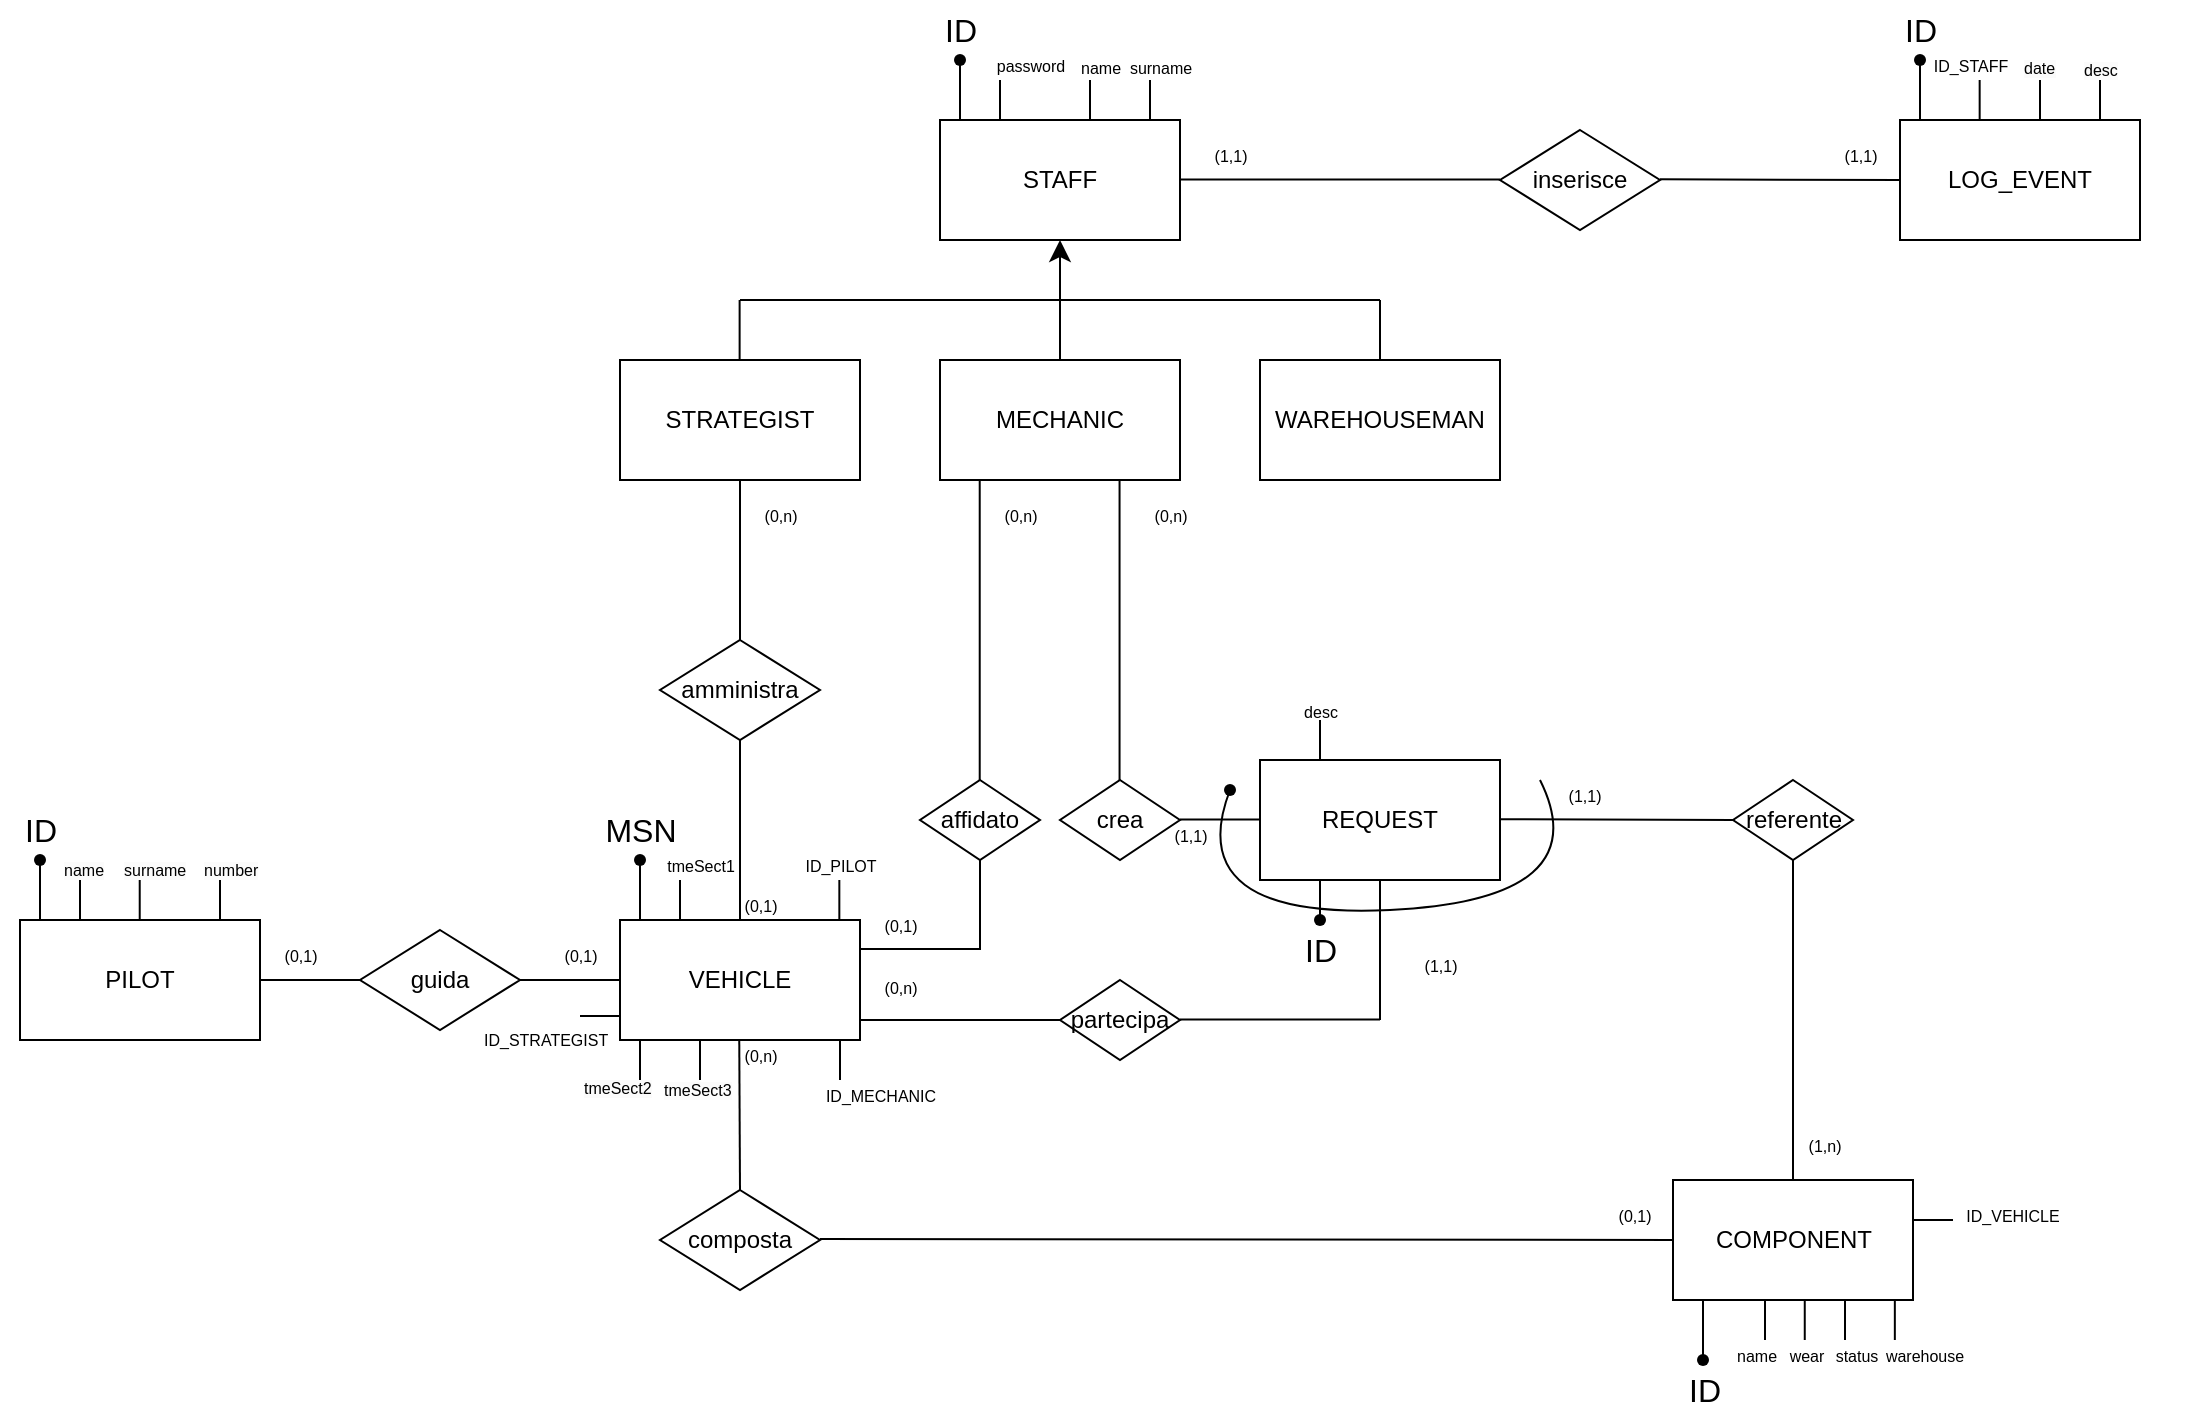 <mxfile version="26.0.15">
  <diagram name="Pagina-1" id="gBTD6RIqIMAabYyzSSKR">
    <mxGraphModel dx="1843" dy="796" grid="1" gridSize="10" guides="1" tooltips="1" connect="1" arrows="1" fold="1" page="1" pageScale="1" pageWidth="1169" pageHeight="827" math="0" shadow="0">
      <root>
        <mxCell id="0" />
        <mxCell id="1" parent="0" />
        <mxCell id="K6wAr97M9JQ3EuEWJXyr-1" value="STAFF" style="rounded=0;whiteSpace=wrap;html=1;" parent="1" vertex="1">
          <mxGeometry x="500" y="120" width="120" height="60" as="geometry" />
        </mxCell>
        <mxCell id="K6wAr97M9JQ3EuEWJXyr-2" value="STRATEGIST" style="rounded=0;whiteSpace=wrap;html=1;" parent="1" vertex="1">
          <mxGeometry x="340" y="240" width="120" height="60" as="geometry" />
        </mxCell>
        <mxCell id="K6wAr97M9JQ3EuEWJXyr-21" style="edgeStyle=none;curved=1;rounded=0;orthogonalLoop=1;jettySize=auto;html=1;exitX=0.5;exitY=0;exitDx=0;exitDy=0;entryX=0.5;entryY=1;entryDx=0;entryDy=0;fontSize=12;startSize=8;endSize=8;" parent="1" source="K6wAr97M9JQ3EuEWJXyr-3" target="K6wAr97M9JQ3EuEWJXyr-1" edge="1">
          <mxGeometry relative="1" as="geometry" />
        </mxCell>
        <mxCell id="K6wAr97M9JQ3EuEWJXyr-3" value="MECHANIC" style="rounded=0;whiteSpace=wrap;html=1;" parent="1" vertex="1">
          <mxGeometry x="500" y="240" width="120" height="60" as="geometry" />
        </mxCell>
        <mxCell id="K6wAr97M9JQ3EuEWJXyr-4" value="WAREHOUSEMAN" style="rounded=0;whiteSpace=wrap;html=1;" parent="1" vertex="1">
          <mxGeometry x="660" y="240" width="120" height="60" as="geometry" />
        </mxCell>
        <mxCell id="K6wAr97M9JQ3EuEWJXyr-5" value="VEHICLE" style="rounded=0;whiteSpace=wrap;html=1;" parent="1" vertex="1">
          <mxGeometry x="340" y="520" width="120" height="60" as="geometry" />
        </mxCell>
        <mxCell id="K6wAr97M9JQ3EuEWJXyr-6" value="PILOT" style="rounded=0;whiteSpace=wrap;html=1;" parent="1" vertex="1">
          <mxGeometry x="40" y="520" width="120" height="60" as="geometry" />
        </mxCell>
        <mxCell id="K6wAr97M9JQ3EuEWJXyr-7" value="REQUEST" style="rounded=0;whiteSpace=wrap;html=1;" parent="1" vertex="1">
          <mxGeometry x="660" y="440" width="120" height="60" as="geometry" />
        </mxCell>
        <mxCell id="K6wAr97M9JQ3EuEWJXyr-8" value="COMPONENT" style="rounded=0;whiteSpace=wrap;html=1;" parent="1" vertex="1">
          <mxGeometry x="866.5" y="650" width="120" height="60" as="geometry" />
        </mxCell>
        <mxCell id="K6wAr97M9JQ3EuEWJXyr-9" value="LOG_EVENT" style="rounded=0;whiteSpace=wrap;html=1;" parent="1" vertex="1">
          <mxGeometry x="980" y="120" width="120" height="60" as="geometry" />
        </mxCell>
        <mxCell id="K6wAr97M9JQ3EuEWJXyr-12" value="inserisce" style="rhombus;whiteSpace=wrap;html=1;" parent="1" vertex="1">
          <mxGeometry x="780" y="125" width="80" height="50" as="geometry" />
        </mxCell>
        <mxCell id="K6wAr97M9JQ3EuEWJXyr-15" value="affidato" style="rhombus;whiteSpace=wrap;html=1;" parent="1" vertex="1">
          <mxGeometry x="490" y="450" width="60" height="40" as="geometry" />
        </mxCell>
        <mxCell id="K6wAr97M9JQ3EuEWJXyr-16" value="amministra" style="rhombus;whiteSpace=wrap;html=1;" parent="1" vertex="1">
          <mxGeometry x="360" y="380" width="80" height="50" as="geometry" />
        </mxCell>
        <mxCell id="K6wAr97M9JQ3EuEWJXyr-17" value="guida" style="rhombus;whiteSpace=wrap;html=1;" parent="1" vertex="1">
          <mxGeometry x="210" y="525" width="80" height="50" as="geometry" />
        </mxCell>
        <mxCell id="K6wAr97M9JQ3EuEWJXyr-18" value="composta" style="rhombus;whiteSpace=wrap;html=1;" parent="1" vertex="1">
          <mxGeometry x="360" y="655" width="80" height="50" as="geometry" />
        </mxCell>
        <mxCell id="K6wAr97M9JQ3EuEWJXyr-24" value="" style="endArrow=none;html=1;rounded=0;fontSize=12;startSize=8;endSize=8;curved=1;" parent="1" edge="1">
          <mxGeometry width="50" height="50" relative="1" as="geometry">
            <mxPoint x="560" y="210" as="sourcePoint" />
            <mxPoint x="720" y="210" as="targetPoint" />
          </mxGeometry>
        </mxCell>
        <mxCell id="K6wAr97M9JQ3EuEWJXyr-25" value="" style="endArrow=none;html=1;rounded=0;fontSize=12;startSize=8;endSize=8;curved=1;entryX=0.5;entryY=0;entryDx=0;entryDy=0;" parent="1" target="K6wAr97M9JQ3EuEWJXyr-4" edge="1">
          <mxGeometry width="50" height="50" relative="1" as="geometry">
            <mxPoint x="720" y="210" as="sourcePoint" />
            <mxPoint x="730" y="220" as="targetPoint" />
          </mxGeometry>
        </mxCell>
        <mxCell id="K6wAr97M9JQ3EuEWJXyr-26" value="" style="endArrow=none;html=1;rounded=0;fontSize=12;startSize=8;endSize=8;curved=1;" parent="1" edge="1">
          <mxGeometry width="50" height="50" relative="1" as="geometry">
            <mxPoint x="400" y="210" as="sourcePoint" />
            <mxPoint x="564" y="210" as="targetPoint" />
          </mxGeometry>
        </mxCell>
        <mxCell id="K6wAr97M9JQ3EuEWJXyr-27" value="" style="endArrow=none;html=1;rounded=0;fontSize=12;startSize=8;endSize=8;curved=1;entryX=0.5;entryY=0;entryDx=0;entryDy=0;" parent="1" edge="1">
          <mxGeometry width="50" height="50" relative="1" as="geometry">
            <mxPoint x="399.81" y="210" as="sourcePoint" />
            <mxPoint x="399.81" y="240" as="targetPoint" />
          </mxGeometry>
        </mxCell>
        <mxCell id="K6wAr97M9JQ3EuEWJXyr-28" value="" style="endArrow=none;html=1;rounded=0;fontSize=12;startSize=8;endSize=8;curved=1;exitX=0.5;exitY=1;exitDx=0;exitDy=0;entryX=0.5;entryY=0;entryDx=0;entryDy=0;" parent="1" source="K6wAr97M9JQ3EuEWJXyr-2" target="K6wAr97M9JQ3EuEWJXyr-16" edge="1">
          <mxGeometry width="50" height="50" relative="1" as="geometry">
            <mxPoint x="420" y="340" as="sourcePoint" />
            <mxPoint x="584" y="340" as="targetPoint" />
          </mxGeometry>
        </mxCell>
        <mxCell id="K6wAr97M9JQ3EuEWJXyr-29" value="" style="endArrow=none;html=1;rounded=0;fontSize=12;startSize=8;endSize=8;curved=1;exitX=0.5;exitY=1;exitDx=0;exitDy=0;entryX=0.5;entryY=0;entryDx=0;entryDy=0;" parent="1" source="K6wAr97M9JQ3EuEWJXyr-16" target="K6wAr97M9JQ3EuEWJXyr-5" edge="1">
          <mxGeometry width="50" height="50" relative="1" as="geometry">
            <mxPoint x="420" y="230" as="sourcePoint" />
            <mxPoint x="584" y="230" as="targetPoint" />
          </mxGeometry>
        </mxCell>
        <mxCell id="K6wAr97M9JQ3EuEWJXyr-36" value="" style="endArrow=none;html=1;rounded=0;fontSize=12;startSize=8;endSize=8;curved=1;" parent="1" edge="1">
          <mxGeometry width="50" height="50" relative="1" as="geometry">
            <mxPoint x="520" y="490" as="sourcePoint" />
            <mxPoint x="520" y="535" as="targetPoint" />
          </mxGeometry>
        </mxCell>
        <mxCell id="K6wAr97M9JQ3EuEWJXyr-37" value="" style="endArrow=none;html=1;rounded=0;fontSize=12;startSize=8;endSize=8;curved=1;" parent="1" edge="1">
          <mxGeometry width="50" height="50" relative="1" as="geometry">
            <mxPoint x="520" y="534.52" as="sourcePoint" />
            <mxPoint x="460" y="534.52" as="targetPoint" />
          </mxGeometry>
        </mxCell>
        <mxCell id="K6wAr97M9JQ3EuEWJXyr-38" value="" style="endArrow=none;html=1;rounded=0;fontSize=12;startSize=8;endSize=8;curved=1;exitX=0;exitY=1;exitDx=0;exitDy=0;" parent="1" edge="1">
          <mxGeometry width="50" height="50" relative="1" as="geometry">
            <mxPoint x="519.86" y="300" as="sourcePoint" />
            <mxPoint x="519.86" y="450" as="targetPoint" />
          </mxGeometry>
        </mxCell>
        <mxCell id="K6wAr97M9JQ3EuEWJXyr-39" value="" style="endArrow=none;html=1;rounded=0;fontSize=12;startSize=8;endSize=8;curved=1;exitX=0;exitY=1;exitDx=0;exitDy=0;" parent="1" edge="1">
          <mxGeometry width="50" height="50" relative="1" as="geometry">
            <mxPoint x="589.78" y="300" as="sourcePoint" />
            <mxPoint x="589.78" y="450" as="targetPoint" />
          </mxGeometry>
        </mxCell>
        <mxCell id="K6wAr97M9JQ3EuEWJXyr-40" value="" style="endArrow=none;html=1;rounded=0;fontSize=12;startSize=8;endSize=8;curved=1;" parent="1" edge="1">
          <mxGeometry width="50" height="50" relative="1" as="geometry">
            <mxPoint x="660" y="469.78" as="sourcePoint" />
            <mxPoint x="620" y="469.78" as="targetPoint" />
          </mxGeometry>
        </mxCell>
        <mxCell id="K6wAr97M9JQ3EuEWJXyr-41" value="" style="endArrow=none;html=1;rounded=0;fontSize=12;startSize=8;endSize=8;curved=1;entryX=1;entryY=0.5;entryDx=0;entryDy=0;exitX=0;exitY=0.5;exitDx=0;exitDy=0;" parent="1" source="K6wAr97M9JQ3EuEWJXyr-8" edge="1">
          <mxGeometry width="50" height="50" relative="1" as="geometry">
            <mxPoint x="920" y="679.5" as="sourcePoint" />
            <mxPoint x="440" y="679.5" as="targetPoint" />
          </mxGeometry>
        </mxCell>
        <mxCell id="K6wAr97M9JQ3EuEWJXyr-42" value="" style="endArrow=none;html=1;rounded=0;fontSize=12;startSize=8;endSize=8;curved=1;exitX=0.5;exitY=1;exitDx=0;exitDy=0;entryX=0.5;entryY=0;entryDx=0;entryDy=0;" parent="1" target="K6wAr97M9JQ3EuEWJXyr-18" edge="1">
          <mxGeometry width="50" height="50" relative="1" as="geometry">
            <mxPoint x="399.63" y="580" as="sourcePoint" />
            <mxPoint x="400" y="630" as="targetPoint" />
          </mxGeometry>
        </mxCell>
        <mxCell id="K6wAr97M9JQ3EuEWJXyr-48" value="" style="endArrow=none;html=1;rounded=0;fontSize=12;startSize=8;endSize=8;curved=1;" parent="1" edge="1">
          <mxGeometry width="50" height="50" relative="1" as="geometry">
            <mxPoint x="620" y="149.76" as="sourcePoint" />
            <mxPoint x="780" y="149.76" as="targetPoint" />
          </mxGeometry>
        </mxCell>
        <mxCell id="K6wAr97M9JQ3EuEWJXyr-49" value="" style="endArrow=none;html=1;rounded=0;fontSize=12;startSize=8;endSize=8;curved=1;" parent="1" edge="1">
          <mxGeometry width="50" height="50" relative="1" as="geometry">
            <mxPoint x="860" y="149.66" as="sourcePoint" />
            <mxPoint x="980" y="150" as="targetPoint" />
          </mxGeometry>
        </mxCell>
        <mxCell id="K6wAr97M9JQ3EuEWJXyr-50" value="" style="endArrow=none;html=1;rounded=0;fontSize=12;startSize=8;endSize=8;curved=1;exitX=0;exitY=0.5;exitDx=0;exitDy=0;entryX=1;entryY=0.5;entryDx=0;entryDy=0;" parent="1" source="K6wAr97M9JQ3EuEWJXyr-17" target="K6wAr97M9JQ3EuEWJXyr-6" edge="1">
          <mxGeometry width="50" height="50" relative="1" as="geometry">
            <mxPoint x="210" y="574.65" as="sourcePoint" />
            <mxPoint x="150" y="574.65" as="targetPoint" />
          </mxGeometry>
        </mxCell>
        <mxCell id="K6wAr97M9JQ3EuEWJXyr-51" value="" style="endArrow=none;html=1;rounded=0;fontSize=12;startSize=8;endSize=8;curved=1;exitX=0;exitY=0.5;exitDx=0;exitDy=0;entryX=1;entryY=0.5;entryDx=0;entryDy=0;" parent="1" source="K6wAr97M9JQ3EuEWJXyr-5" target="K6wAr97M9JQ3EuEWJXyr-17" edge="1">
          <mxGeometry width="50" height="50" relative="1" as="geometry">
            <mxPoint x="340" y="570" as="sourcePoint" />
            <mxPoint x="290" y="570" as="targetPoint" />
          </mxGeometry>
        </mxCell>
        <mxCell id="K6wAr97M9JQ3EuEWJXyr-53" value="crea" style="rhombus;whiteSpace=wrap;html=1;" parent="1" vertex="1">
          <mxGeometry x="560" y="450" width="60" height="40" as="geometry" />
        </mxCell>
        <mxCell id="K6wAr97M9JQ3EuEWJXyr-54" value="&lt;font style=&quot;font-size: 8px;&quot;&gt;(1,1)&lt;/font&gt;" style="text;html=1;align=center;verticalAlign=middle;resizable=0;points=[];autosize=1;strokeColor=none;fillColor=none;fontSize=16;" parent="1" vertex="1">
          <mxGeometry x="625" y="120" width="40" height="30" as="geometry" />
        </mxCell>
        <mxCell id="K6wAr97M9JQ3EuEWJXyr-55" value="&lt;font style=&quot;font-size: 8px;&quot;&gt;(1,1)&lt;/font&gt;" style="text;html=1;align=center;verticalAlign=middle;resizable=0;points=[];autosize=1;strokeColor=none;fillColor=none;fontSize=16;" parent="1" vertex="1">
          <mxGeometry x="940" y="120" width="40" height="30" as="geometry" />
        </mxCell>
        <mxCell id="K6wAr97M9JQ3EuEWJXyr-57" value="&lt;font style=&quot;font-size: 8px;&quot;&gt;(0,n)&lt;/font&gt;" style="text;html=1;align=center;verticalAlign=middle;resizable=0;points=[];autosize=1;strokeColor=none;fillColor=none;fontSize=16;" parent="1" vertex="1">
          <mxGeometry x="400" y="300" width="40" height="30" as="geometry" />
        </mxCell>
        <mxCell id="K6wAr97M9JQ3EuEWJXyr-59" value="&lt;font style=&quot;font-size: 8px;&quot;&gt;(1,n)&lt;/font&gt;" style="text;html=1;align=center;verticalAlign=middle;resizable=0;points=[];autosize=1;strokeColor=none;fillColor=none;fontSize=16;" parent="1" vertex="1">
          <mxGeometry x="921.5" y="615" width="40" height="30" as="geometry" />
        </mxCell>
        <mxCell id="K6wAr97M9JQ3EuEWJXyr-60" value="&lt;font style=&quot;font-size: 8px;&quot;&gt;(0,n)&lt;/font&gt;" style="text;html=1;align=center;verticalAlign=middle;resizable=0;points=[];autosize=1;strokeColor=none;fillColor=none;fontSize=16;" parent="1" vertex="1">
          <mxGeometry x="520" y="300" width="40" height="30" as="geometry" />
        </mxCell>
        <mxCell id="K6wAr97M9JQ3EuEWJXyr-61" value="&lt;span style=&quot;font-size: 8px;&quot;&gt;(0,n)&lt;/span&gt;" style="text;html=1;align=center;verticalAlign=middle;resizable=0;points=[];autosize=1;strokeColor=none;fillColor=none;fontSize=16;" parent="1" vertex="1">
          <mxGeometry x="595" y="300" width="40" height="30" as="geometry" />
        </mxCell>
        <mxCell id="K6wAr97M9JQ3EuEWJXyr-62" value="&lt;font style=&quot;font-size: 8px;&quot;&gt;(0,n)&lt;/font&gt;" style="text;html=1;align=center;verticalAlign=middle;resizable=0;points=[];autosize=1;strokeColor=none;fillColor=none;fontSize=16;" parent="1" vertex="1">
          <mxGeometry x="390" y="570" width="40" height="30" as="geometry" />
        </mxCell>
        <mxCell id="K6wAr97M9JQ3EuEWJXyr-63" value="&lt;font style=&quot;font-size: 8px;&quot;&gt;(1,1)&lt;/font&gt;" style="text;html=1;align=center;verticalAlign=middle;resizable=0;points=[];autosize=1;strokeColor=none;fillColor=none;fontSize=16;" parent="1" vertex="1">
          <mxGeometry x="605" y="460" width="40" height="30" as="geometry" />
        </mxCell>
        <mxCell id="K6wAr97M9JQ3EuEWJXyr-66" value="&lt;font style=&quot;font-size: 8px;&quot;&gt;(0,1)&lt;/font&gt;" style="text;html=1;align=center;verticalAlign=middle;resizable=0;points=[];autosize=1;strokeColor=none;fillColor=none;fontSize=16;" parent="1" vertex="1">
          <mxGeometry x="160" y="520" width="40" height="30" as="geometry" />
        </mxCell>
        <mxCell id="K6wAr97M9JQ3EuEWJXyr-68" value="&lt;font style=&quot;font-size: 8px;&quot;&gt;(0,1)&lt;/font&gt;" style="text;html=1;align=center;verticalAlign=middle;resizable=0;points=[];autosize=1;strokeColor=none;fillColor=none;fontSize=16;" parent="1" vertex="1">
          <mxGeometry x="300" y="520" width="40" height="30" as="geometry" />
        </mxCell>
        <mxCell id="K6wAr97M9JQ3EuEWJXyr-69" value="&lt;font style=&quot;font-size: 8px;&quot;&gt;(0,1)&lt;/font&gt;" style="text;html=1;align=center;verticalAlign=middle;resizable=0;points=[];autosize=1;strokeColor=none;fillColor=none;fontSize=16;" parent="1" vertex="1">
          <mxGeometry x="460" y="505" width="40" height="30" as="geometry" />
        </mxCell>
        <mxCell id="K6wAr97M9JQ3EuEWJXyr-70" value="&lt;font style=&quot;font-size: 8px;&quot;&gt;(0,1)&lt;/font&gt;" style="text;html=1;align=center;verticalAlign=middle;resizable=0;points=[];autosize=1;strokeColor=none;fillColor=none;fontSize=16;" parent="1" vertex="1">
          <mxGeometry x="390" y="495" width="40" height="30" as="geometry" />
        </mxCell>
        <mxCell id="K6wAr97M9JQ3EuEWJXyr-71" value="&lt;font style=&quot;font-size: 8px;&quot;&gt;(0,1)&lt;/font&gt;" style="text;html=1;align=center;verticalAlign=middle;resizable=0;points=[];autosize=1;strokeColor=none;fillColor=none;fontSize=16;" parent="1" vertex="1">
          <mxGeometry x="826.5" y="650" width="40" height="30" as="geometry" />
        </mxCell>
        <mxCell id="K6wAr97M9JQ3EuEWJXyr-73" value="" style="endArrow=none;html=1;rounded=0;fontSize=12;startSize=8;endSize=8;curved=1;entryX=0.5;entryY=0;entryDx=0;entryDy=0;" parent="1" source="K6wAr97M9JQ3EuEWJXyr-72" edge="1">
          <mxGeometry width="50" height="50" relative="1" as="geometry">
            <mxPoint x="990" y="90" as="sourcePoint" />
            <mxPoint x="990" y="120" as="targetPoint" />
          </mxGeometry>
        </mxCell>
        <mxCell id="K6wAr97M9JQ3EuEWJXyr-74" value="" style="endArrow=none;html=1;rounded=0;fontSize=12;startSize=8;endSize=8;curved=1;entryDx=0;entryDy=0;" parent="1" target="K6wAr97M9JQ3EuEWJXyr-72" edge="1">
          <mxGeometry width="50" height="50" relative="1" as="geometry">
            <mxPoint x="990" y="90" as="sourcePoint" />
            <mxPoint x="990" y="120" as="targetPoint" />
          </mxGeometry>
        </mxCell>
        <mxCell id="K6wAr97M9JQ3EuEWJXyr-72" value="" style="shape=waypoint;sketch=0;fillStyle=solid;size=6;pointerEvents=1;points=[];fillColor=none;resizable=0;rotatable=0;perimeter=centerPerimeter;snapToPoint=1;" parent="1" vertex="1">
          <mxGeometry x="980" y="80" width="20" height="20" as="geometry" />
        </mxCell>
        <mxCell id="K6wAr97M9JQ3EuEWJXyr-75" value="" style="endArrow=none;html=1;rounded=0;fontSize=12;startSize=8;endSize=8;curved=1;entryX=0.5;entryY=0;entryDx=0;entryDy=0;" parent="1" source="K6wAr97M9JQ3EuEWJXyr-77" edge="1">
          <mxGeometry width="50" height="50" relative="1" as="geometry">
            <mxPoint x="510" y="90" as="sourcePoint" />
            <mxPoint x="510" y="120" as="targetPoint" />
          </mxGeometry>
        </mxCell>
        <mxCell id="K6wAr97M9JQ3EuEWJXyr-76" value="" style="endArrow=none;html=1;rounded=0;fontSize=12;startSize=8;endSize=8;curved=1;entryDx=0;entryDy=0;" parent="1" target="K6wAr97M9JQ3EuEWJXyr-77" edge="1">
          <mxGeometry width="50" height="50" relative="1" as="geometry">
            <mxPoint x="510" y="90" as="sourcePoint" />
            <mxPoint x="510" y="120" as="targetPoint" />
          </mxGeometry>
        </mxCell>
        <mxCell id="K6wAr97M9JQ3EuEWJXyr-77" value="" style="shape=waypoint;sketch=0;fillStyle=solid;size=6;pointerEvents=1;points=[];fillColor=none;resizable=0;rotatable=0;perimeter=centerPerimeter;snapToPoint=1;" parent="1" vertex="1">
          <mxGeometry x="500" y="80" width="20" height="20" as="geometry" />
        </mxCell>
        <mxCell id="K6wAr97M9JQ3EuEWJXyr-78" value="" style="endArrow=none;html=1;rounded=0;fontSize=12;startSize=8;endSize=8;curved=1;entryX=0.5;entryY=0;entryDx=0;entryDy=0;" parent="1" source="K6wAr97M9JQ3EuEWJXyr-80" edge="1">
          <mxGeometry width="50" height="50" relative="1" as="geometry">
            <mxPoint x="50" y="490" as="sourcePoint" />
            <mxPoint x="50" y="520" as="targetPoint" />
          </mxGeometry>
        </mxCell>
        <mxCell id="K6wAr97M9JQ3EuEWJXyr-79" value="" style="endArrow=none;html=1;rounded=0;fontSize=12;startSize=8;endSize=8;curved=1;entryDx=0;entryDy=0;" parent="1" target="K6wAr97M9JQ3EuEWJXyr-80" edge="1">
          <mxGeometry width="50" height="50" relative="1" as="geometry">
            <mxPoint x="50" y="490" as="sourcePoint" />
            <mxPoint x="50" y="520" as="targetPoint" />
          </mxGeometry>
        </mxCell>
        <mxCell id="K6wAr97M9JQ3EuEWJXyr-80" value="" style="shape=waypoint;sketch=0;fillStyle=solid;size=6;pointerEvents=1;points=[];fillColor=none;resizable=0;rotatable=0;perimeter=centerPerimeter;snapToPoint=1;" parent="1" vertex="1">
          <mxGeometry x="40" y="480" width="20" height="20" as="geometry" />
        </mxCell>
        <mxCell id="K6wAr97M9JQ3EuEWJXyr-81" value="" style="endArrow=none;html=1;rounded=0;fontSize=12;startSize=8;endSize=8;curved=1;entryX=0.5;entryY=0;entryDx=0;entryDy=0;" parent="1" source="K6wAr97M9JQ3EuEWJXyr-83" edge="1">
          <mxGeometry width="50" height="50" relative="1" as="geometry">
            <mxPoint x="350" y="490" as="sourcePoint" />
            <mxPoint x="350" y="520" as="targetPoint" />
          </mxGeometry>
        </mxCell>
        <mxCell id="K6wAr97M9JQ3EuEWJXyr-82" value="" style="endArrow=none;html=1;rounded=0;fontSize=12;startSize=8;endSize=8;curved=1;entryDx=0;entryDy=0;" parent="1" target="K6wAr97M9JQ3EuEWJXyr-83" edge="1">
          <mxGeometry width="50" height="50" relative="1" as="geometry">
            <mxPoint x="350" y="490" as="sourcePoint" />
            <mxPoint x="350" y="520" as="targetPoint" />
          </mxGeometry>
        </mxCell>
        <mxCell id="K6wAr97M9JQ3EuEWJXyr-83" value="" style="shape=waypoint;sketch=0;fillStyle=solid;size=6;pointerEvents=1;points=[];fillColor=none;resizable=0;rotatable=0;perimeter=centerPerimeter;snapToPoint=1;" parent="1" vertex="1">
          <mxGeometry x="340" y="480" width="20" height="20" as="geometry" />
        </mxCell>
        <mxCell id="K6wAr97M9JQ3EuEWJXyr-84" value="" style="endArrow=none;html=1;rounded=0;fontSize=12;startSize=8;endSize=8;curved=1;" parent="1" edge="1">
          <mxGeometry width="50" height="50" relative="1" as="geometry">
            <mxPoint x="690" y="500" as="sourcePoint" />
            <mxPoint x="690" y="520" as="targetPoint" />
          </mxGeometry>
        </mxCell>
        <mxCell id="K6wAr97M9JQ3EuEWJXyr-86" value="" style="shape=waypoint;sketch=0;fillStyle=solid;size=6;pointerEvents=1;points=[];fillColor=none;resizable=0;rotatable=0;perimeter=centerPerimeter;snapToPoint=1;" parent="1" vertex="1">
          <mxGeometry x="680" y="510" width="20" height="20" as="geometry" />
        </mxCell>
        <mxCell id="K6wAr97M9JQ3EuEWJXyr-87" value="" style="shape=waypoint;sketch=0;fillStyle=solid;size=6;pointerEvents=1;points=[];fillColor=none;resizable=0;rotatable=0;perimeter=centerPerimeter;snapToPoint=1;" parent="1" vertex="1">
          <mxGeometry x="871.5" y="730" width="20" height="20" as="geometry" />
        </mxCell>
        <mxCell id="K6wAr97M9JQ3EuEWJXyr-91" value="ID" style="text;html=1;align=center;verticalAlign=middle;resizable=0;points=[];autosize=1;strokeColor=none;fillColor=none;fontSize=16;" parent="1" vertex="1">
          <mxGeometry x="490" y="60" width="40" height="30" as="geometry" />
        </mxCell>
        <mxCell id="K6wAr97M9JQ3EuEWJXyr-92" value="ID" style="text;html=1;align=center;verticalAlign=middle;resizable=0;points=[];autosize=1;strokeColor=none;fillColor=none;fontSize=16;" parent="1" vertex="1">
          <mxGeometry x="970" y="60" width="40" height="30" as="geometry" />
        </mxCell>
        <mxCell id="K6wAr97M9JQ3EuEWJXyr-93" value="ID" style="text;html=1;align=center;verticalAlign=middle;resizable=0;points=[];autosize=1;strokeColor=none;fillColor=none;fontSize=16;" parent="1" vertex="1">
          <mxGeometry x="861.5" y="740" width="40" height="30" as="geometry" />
        </mxCell>
        <mxCell id="K6wAr97M9JQ3EuEWJXyr-94" value="MSN" style="text;html=1;align=center;verticalAlign=middle;resizable=0;points=[];autosize=1;strokeColor=none;fillColor=none;fontSize=16;" parent="1" vertex="1">
          <mxGeometry x="320" y="460" width="60" height="30" as="geometry" />
        </mxCell>
        <mxCell id="K6wAr97M9JQ3EuEWJXyr-95" value="ID" style="text;html=1;align=center;verticalAlign=middle;resizable=0;points=[];autosize=1;strokeColor=none;fillColor=none;fontSize=16;" parent="1" vertex="1">
          <mxGeometry x="30" y="460" width="40" height="30" as="geometry" />
        </mxCell>
        <mxCell id="K6wAr97M9JQ3EuEWJXyr-96" value="ID" style="text;html=1;align=center;verticalAlign=middle;resizable=0;points=[];autosize=1;strokeColor=none;fillColor=none;fontSize=16;" parent="1" vertex="1">
          <mxGeometry x="670" y="520" width="40" height="30" as="geometry" />
        </mxCell>
        <mxCell id="K6wAr97M9JQ3EuEWJXyr-99" value="" style="endArrow=none;html=1;rounded=0;fontSize=12;startSize=8;endSize=8;curved=1;exitX=0.25;exitY=0;exitDx=0;exitDy=0;" parent="1" source="K6wAr97M9JQ3EuEWJXyr-1" edge="1">
          <mxGeometry width="50" height="50" relative="1" as="geometry">
            <mxPoint x="560" y="100" as="sourcePoint" />
            <mxPoint x="530" y="100" as="targetPoint" />
          </mxGeometry>
        </mxCell>
        <mxCell id="K6wAr97M9JQ3EuEWJXyr-100" value="&lt;span style=&quot;font-size: 8px;&quot;&gt;password&lt;/span&gt;" style="text;html=1;align=center;verticalAlign=middle;resizable=0;points=[];autosize=1;strokeColor=none;fillColor=none;fontSize=16;" parent="1" vertex="1">
          <mxGeometry x="515" y="75" width="60" height="30" as="geometry" />
        </mxCell>
        <mxCell id="K6wAr97M9JQ3EuEWJXyr-101" value="" style="endArrow=none;html=1;rounded=0;fontSize=12;startSize=8;endSize=8;curved=1;exitX=0.25;exitY=0;exitDx=0;exitDy=0;" parent="1" edge="1">
          <mxGeometry width="50" height="50" relative="1" as="geometry">
            <mxPoint x="370" y="520" as="sourcePoint" />
            <mxPoint x="370" y="500" as="targetPoint" />
          </mxGeometry>
        </mxCell>
        <mxCell id="K6wAr97M9JQ3EuEWJXyr-102" value="&lt;span style=&quot;font-size: 8px;&quot;&gt;tmeSect1&lt;/span&gt;" style="text;html=1;align=center;verticalAlign=middle;resizable=0;points=[];autosize=1;strokeColor=none;fillColor=none;fontSize=16;" parent="1" vertex="1">
          <mxGeometry x="350" y="475" width="60" height="30" as="geometry" />
        </mxCell>
        <mxCell id="K6wAr97M9JQ3EuEWJXyr-103" value="" style="endArrow=none;html=1;rounded=0;fontSize=12;startSize=8;endSize=8;curved=1;exitX=0.25;exitY=0;exitDx=0;exitDy=0;" parent="1" edge="1">
          <mxGeometry width="50" height="50" relative="1" as="geometry">
            <mxPoint x="350" y="600" as="sourcePoint" />
            <mxPoint x="350" y="580" as="targetPoint" />
          </mxGeometry>
        </mxCell>
        <mxCell id="K6wAr97M9JQ3EuEWJXyr-104" value="" style="endArrow=none;html=1;rounded=0;fontSize=12;startSize=8;endSize=8;curved=1;exitX=0.25;exitY=0;exitDx=0;exitDy=0;" parent="1" edge="1">
          <mxGeometry width="50" height="50" relative="1" as="geometry">
            <mxPoint x="380" y="600" as="sourcePoint" />
            <mxPoint x="380" y="580" as="targetPoint" />
          </mxGeometry>
        </mxCell>
        <mxCell id="K6wAr97M9JQ3EuEWJXyr-105" value="" style="endArrow=none;html=1;rounded=0;fontSize=12;startSize=8;endSize=8;curved=1;exitX=0.25;exitY=0;exitDx=0;exitDy=0;" parent="1" edge="1">
          <mxGeometry width="50" height="50" relative="1" as="geometry">
            <mxPoint x="450" y="600" as="sourcePoint" />
            <mxPoint x="450" y="580" as="targetPoint" />
          </mxGeometry>
        </mxCell>
        <mxCell id="K6wAr97M9JQ3EuEWJXyr-106" value="&lt;br&gt;&lt;span style=&quot;color: rgb(0, 0, 0); font-family: Helvetica; font-size: 8px; font-style: normal; font-variant-ligatures: normal; font-variant-caps: normal; font-weight: 400; letter-spacing: normal; orphans: 2; text-align: center; text-indent: 0px; text-transform: none; widows: 2; word-spacing: 0px; -webkit-text-stroke-width: 0px; white-space: nowrap; background-color: rgb(251, 251, 251); text-decoration-thickness: initial; text-decoration-style: initial; text-decoration-color: initial; float: none; display: inline !important;&quot;&gt;tmeSect2&lt;/span&gt;&lt;div&gt;&lt;br/&gt;&lt;/div&gt;" style="text;whiteSpace=wrap;html=1;" parent="1" vertex="1">
          <mxGeometry x="320" y="575" width="70" height="40" as="geometry" />
        </mxCell>
        <mxCell id="K6wAr97M9JQ3EuEWJXyr-107" value="&lt;span style=&quot;color: rgb(0, 0, 0); font-family: Helvetica; font-size: 8px; font-style: normal; font-variant-ligatures: normal; font-variant-caps: normal; font-weight: 400; letter-spacing: normal; orphans: 2; text-align: center; text-indent: 0px; text-transform: none; widows: 2; word-spacing: 0px; -webkit-text-stroke-width: 0px; white-space: nowrap; background-color: rgb(251, 251, 251); text-decoration-thickness: initial; text-decoration-style: initial; text-decoration-color: initial; float: none; display: inline !important;&quot;&gt;tmeSect3&lt;/span&gt;" style="text;whiteSpace=wrap;html=1;" parent="1" vertex="1">
          <mxGeometry x="360" y="590" width="70" height="40" as="geometry" />
        </mxCell>
        <mxCell id="K6wAr97M9JQ3EuEWJXyr-108" value="&lt;font style=&quot;font-size: 8px;&quot;&gt;ID_MECHANIC&lt;/font&gt;" style="text;html=1;align=center;verticalAlign=middle;resizable=0;points=[];autosize=1;strokeColor=none;fillColor=none;fontSize=16;" parent="1" vertex="1">
          <mxGeometry x="430" y="590" width="80" height="30" as="geometry" />
        </mxCell>
        <mxCell id="K6wAr97M9JQ3EuEWJXyr-109" value="" style="endArrow=none;html=1;rounded=0;fontSize=12;startSize=8;endSize=8;curved=1;exitX=0.25;exitY=0;exitDx=0;exitDy=0;" parent="1" edge="1">
          <mxGeometry width="50" height="50" relative="1" as="geometry">
            <mxPoint x="70" y="520" as="sourcePoint" />
            <mxPoint x="70" y="500" as="targetPoint" />
          </mxGeometry>
        </mxCell>
        <mxCell id="K6wAr97M9JQ3EuEWJXyr-110" value="" style="endArrow=none;html=1;rounded=0;fontSize=12;startSize=8;endSize=8;curved=1;exitX=0.25;exitY=0;exitDx=0;exitDy=0;" parent="1" edge="1">
          <mxGeometry width="50" height="50" relative="1" as="geometry">
            <mxPoint x="99.86" y="520" as="sourcePoint" />
            <mxPoint x="99.86" y="500" as="targetPoint" />
          </mxGeometry>
        </mxCell>
        <mxCell id="K6wAr97M9JQ3EuEWJXyr-111" value="" style="endArrow=none;html=1;rounded=0;fontSize=12;startSize=8;endSize=8;curved=1;exitX=0.25;exitY=0;exitDx=0;exitDy=0;" parent="1" edge="1">
          <mxGeometry width="50" height="50" relative="1" as="geometry">
            <mxPoint x="140" y="520" as="sourcePoint" />
            <mxPoint x="140" y="500" as="targetPoint" />
          </mxGeometry>
        </mxCell>
        <mxCell id="K6wAr97M9JQ3EuEWJXyr-113" value="&lt;span style=&quot;color: rgb(0, 0, 0); font-family: Helvetica; font-size: 8px; font-style: normal; font-variant-ligatures: normal; font-variant-caps: normal; font-weight: 400; letter-spacing: normal; orphans: 2; text-align: center; text-indent: 0px; text-transform: none; widows: 2; word-spacing: 0px; -webkit-text-stroke-width: 0px; white-space: nowrap; background-color: rgb(251, 251, 251); text-decoration-thickness: initial; text-decoration-style: initial; text-decoration-color: initial; float: none; display: inline !important;&quot;&gt;surname&lt;/span&gt;" style="text;whiteSpace=wrap;html=1;" parent="1" vertex="1">
          <mxGeometry x="90" y="480" width="50" height="40" as="geometry" />
        </mxCell>
        <mxCell id="K6wAr97M9JQ3EuEWJXyr-115" value="&lt;span style=&quot;color: rgb(0, 0, 0); font-family: Helvetica; font-size: 8px; font-style: normal; font-variant-ligatures: normal; font-variant-caps: normal; font-weight: 400; letter-spacing: normal; orphans: 2; text-align: center; text-indent: 0px; text-transform: none; widows: 2; word-spacing: 0px; -webkit-text-stroke-width: 0px; white-space: nowrap; background-color: rgb(251, 251, 251); text-decoration-thickness: initial; text-decoration-style: initial; text-decoration-color: initial; float: none; display: inline !important;&quot;&gt;number&lt;/span&gt;" style="text;whiteSpace=wrap;html=1;" parent="1" vertex="1">
          <mxGeometry x="130" y="480" width="60" height="40" as="geometry" />
        </mxCell>
        <mxCell id="K6wAr97M9JQ3EuEWJXyr-116" value="&lt;span style=&quot;color: rgb(0, 0, 0); font-family: Helvetica; font-size: 8px; font-style: normal; font-variant-ligatures: normal; font-variant-caps: normal; font-weight: 400; letter-spacing: normal; orphans: 2; text-align: center; text-indent: 0px; text-transform: none; widows: 2; word-spacing: 0px; -webkit-text-stroke-width: 0px; white-space: nowrap; background-color: rgb(251, 251, 251); text-decoration-thickness: initial; text-decoration-style: initial; text-decoration-color: initial; float: none; display: inline !important;&quot;&gt;name&lt;/span&gt;" style="text;whiteSpace=wrap;html=1;" parent="1" vertex="1">
          <mxGeometry x="60" y="480" width="50" height="40" as="geometry" />
        </mxCell>
        <mxCell id="K6wAr97M9JQ3EuEWJXyr-117" value="" style="endArrow=none;html=1;rounded=0;fontSize=12;startSize=8;endSize=8;curved=1;" parent="1" edge="1">
          <mxGeometry width="50" height="50" relative="1" as="geometry">
            <mxPoint x="690" y="420" as="sourcePoint" />
            <mxPoint x="690" y="440" as="targetPoint" />
          </mxGeometry>
        </mxCell>
        <mxCell id="K6wAr97M9JQ3EuEWJXyr-118" value="&lt;span style=&quot;font-size: 8px;&quot;&gt;desc&lt;/span&gt;" style="text;html=1;align=center;verticalAlign=middle;resizable=0;points=[];autosize=1;strokeColor=none;fillColor=none;fontSize=16;" parent="1" vertex="1">
          <mxGeometry x="670" y="398" width="40" height="30" as="geometry" />
        </mxCell>
        <mxCell id="K6wAr97M9JQ3EuEWJXyr-127" value="" style="endArrow=none;html=1;rounded=0;fontSize=12;startSize=8;endSize=8;curved=1;" parent="1" edge="1">
          <mxGeometry width="50" height="50" relative="1" as="geometry">
            <mxPoint x="912.5" y="710" as="sourcePoint" />
            <mxPoint x="912.5" y="730" as="targetPoint" />
          </mxGeometry>
        </mxCell>
        <mxCell id="K6wAr97M9JQ3EuEWJXyr-128" value="" style="endArrow=none;html=1;rounded=0;fontSize=12;startSize=8;endSize=8;curved=1;" parent="1" edge="1">
          <mxGeometry width="50" height="50" relative="1" as="geometry">
            <mxPoint x="932.38" y="710" as="sourcePoint" />
            <mxPoint x="932.38" y="730" as="targetPoint" />
          </mxGeometry>
        </mxCell>
        <mxCell id="K6wAr97M9JQ3EuEWJXyr-129" value="" style="endArrow=none;html=1;rounded=0;fontSize=12;startSize=8;endSize=8;curved=1;" parent="1" edge="1">
          <mxGeometry width="50" height="50" relative="1" as="geometry">
            <mxPoint x="952.5" y="710" as="sourcePoint" />
            <mxPoint x="952.5" y="730" as="targetPoint" />
          </mxGeometry>
        </mxCell>
        <mxCell id="K6wAr97M9JQ3EuEWJXyr-130" value="" style="endArrow=none;html=1;rounded=0;fontSize=12;startSize=8;endSize=8;curved=1;" parent="1" edge="1">
          <mxGeometry width="50" height="50" relative="1" as="geometry">
            <mxPoint x="977.42" y="710" as="sourcePoint" />
            <mxPoint x="977.42" y="730" as="targetPoint" />
          </mxGeometry>
        </mxCell>
        <mxCell id="K6wAr97M9JQ3EuEWJXyr-132" value="" style="endArrow=none;html=1;rounded=0;fontSize=12;startSize=8;endSize=8;curved=1;exitX=1;exitY=0.25;exitDx=0;exitDy=0;" parent="1" edge="1">
          <mxGeometry width="50" height="50" relative="1" as="geometry">
            <mxPoint x="986.5" y="670" as="sourcePoint" />
            <mxPoint x="1006.5" y="670" as="targetPoint" />
            <Array as="points" />
          </mxGeometry>
        </mxCell>
        <mxCell id="K6wAr97M9JQ3EuEWJXyr-136" value="&lt;font style=&quot;font-size: 8px;&quot;&gt;name&lt;/font&gt;" style="text;html=1;align=center;verticalAlign=middle;resizable=0;points=[];autosize=1;strokeColor=none;fillColor=none;fontSize=16;" parent="1" vertex="1">
          <mxGeometry x="887.5" y="720" width="40" height="30" as="geometry" />
        </mxCell>
        <mxCell id="K6wAr97M9JQ3EuEWJXyr-137" value="&lt;font style=&quot;font-size: 8px;&quot;&gt;wear&lt;/font&gt;" style="text;html=1;align=center;verticalAlign=middle;resizable=0;points=[];autosize=1;strokeColor=none;fillColor=none;fontSize=16;" parent="1" vertex="1">
          <mxGeometry x="912.5" y="720" width="40" height="30" as="geometry" />
        </mxCell>
        <mxCell id="K6wAr97M9JQ3EuEWJXyr-138" value="&lt;font style=&quot;font-size: 8px;&quot;&gt;status&lt;/font&gt;" style="text;html=1;align=center;verticalAlign=middle;resizable=0;points=[];autosize=1;strokeColor=none;fillColor=none;fontSize=16;" parent="1" vertex="1">
          <mxGeometry x="937.5" y="720" width="40" height="30" as="geometry" />
        </mxCell>
        <mxCell id="K6wAr97M9JQ3EuEWJXyr-139" value="&lt;font style=&quot;font-size: 8px;&quot;&gt;warehouse&lt;/font&gt;" style="text;html=1;align=center;verticalAlign=middle;resizable=0;points=[];autosize=1;strokeColor=none;fillColor=none;fontSize=16;" parent="1" vertex="1">
          <mxGeometry x="961.5" y="720" width="60" height="30" as="geometry" />
        </mxCell>
        <mxCell id="K6wAr97M9JQ3EuEWJXyr-141" value="&lt;font style=&quot;font-size: 8px;&quot;&gt;ID_VEHICLE&lt;/font&gt;" style="text;html=1;align=center;verticalAlign=middle;resizable=0;points=[];autosize=1;strokeColor=none;fillColor=none;fontSize=16;" parent="1" vertex="1">
          <mxGeometry x="1000.5" y="650" width="70" height="30" as="geometry" />
        </mxCell>
        <mxCell id="K6wAr97M9JQ3EuEWJXyr-142" value="" style="endArrow=none;html=1;rounded=0;fontSize=12;startSize=8;endSize=8;curved=1;" parent="1" edge="1">
          <mxGeometry width="50" height="50" relative="1" as="geometry">
            <mxPoint x="1019.83" y="100" as="sourcePoint" />
            <mxPoint x="1019.83" y="120" as="targetPoint" />
          </mxGeometry>
        </mxCell>
        <mxCell id="K6wAr97M9JQ3EuEWJXyr-143" value="" style="endArrow=none;html=1;rounded=0;fontSize=12;startSize=8;endSize=8;curved=1;" parent="1" edge="1">
          <mxGeometry width="50" height="50" relative="1" as="geometry">
            <mxPoint x="1050" y="100" as="sourcePoint" />
            <mxPoint x="1050" y="120" as="targetPoint" />
          </mxGeometry>
        </mxCell>
        <mxCell id="K6wAr97M9JQ3EuEWJXyr-144" value="" style="endArrow=none;html=1;rounded=0;fontSize=12;startSize=8;endSize=8;curved=1;" parent="1" edge="1">
          <mxGeometry width="50" height="50" relative="1" as="geometry">
            <mxPoint x="1080" y="100" as="sourcePoint" />
            <mxPoint x="1080" y="120" as="targetPoint" />
          </mxGeometry>
        </mxCell>
        <mxCell id="K6wAr97M9JQ3EuEWJXyr-145" value="&lt;span style=&quot;font-size: 8px;&quot;&gt;ID_STAFF&lt;/span&gt;" style="text;html=1;align=center;verticalAlign=middle;resizable=0;points=[];autosize=1;strokeColor=none;fillColor=none;fontSize=16;" parent="1" vertex="1">
          <mxGeometry x="985" y="75" width="60" height="30" as="geometry" />
        </mxCell>
        <mxCell id="K6wAr97M9JQ3EuEWJXyr-146" value="&lt;br&gt;&lt;span style=&quot;color: rgb(0, 0, 0); font-family: Helvetica; font-size: 8px; font-style: normal; font-variant-ligatures: normal; font-variant-caps: normal; font-weight: 400; letter-spacing: normal; orphans: 2; text-align: center; text-indent: 0px; text-transform: none; widows: 2; word-spacing: 0px; -webkit-text-stroke-width: 0px; white-space: nowrap; background-color: rgb(251, 251, 251); text-decoration-thickness: initial; text-decoration-style: initial; text-decoration-color: initial; float: none; display: inline !important;&quot;&gt;date&lt;/span&gt;&lt;div&gt;&lt;br/&gt;&lt;/div&gt;" style="text;whiteSpace=wrap;html=1;" parent="1" vertex="1">
          <mxGeometry x="1040" y="65" width="60" height="40" as="geometry" />
        </mxCell>
        <mxCell id="K6wAr97M9JQ3EuEWJXyr-147" value="&lt;span style=&quot;color: rgb(0, 0, 0); font-family: Helvetica; font-size: 8px; font-style: normal; font-variant-ligatures: normal; font-variant-caps: normal; font-weight: 400; letter-spacing: normal; orphans: 2; text-align: center; text-indent: 0px; text-transform: none; widows: 2; word-spacing: 0px; -webkit-text-stroke-width: 0px; white-space: nowrap; background-color: rgb(251, 251, 251); text-decoration-thickness: initial; text-decoration-style: initial; text-decoration-color: initial; float: none; display: inline !important;&quot;&gt;desc&lt;/span&gt;" style="text;whiteSpace=wrap;html=1;" parent="1" vertex="1">
          <mxGeometry x="1070" y="80" width="60" height="40" as="geometry" />
        </mxCell>
        <mxCell id="vJRSOLIvnUSmT8rDvo_S-1" value="" style="endArrow=none;html=1;rounded=0;fontSize=12;startSize=8;endSize=8;curved=1;exitX=0.25;exitY=0;exitDx=0;exitDy=0;" parent="1" edge="1">
          <mxGeometry width="50" height="50" relative="1" as="geometry">
            <mxPoint x="449.67" y="520" as="sourcePoint" />
            <mxPoint x="449.67" y="500" as="targetPoint" />
          </mxGeometry>
        </mxCell>
        <mxCell id="vJRSOLIvnUSmT8rDvo_S-2" value="&lt;font style=&quot;font-size: 8px;&quot;&gt;ID_PILOT&lt;/font&gt;" style="text;html=1;align=center;verticalAlign=middle;resizable=0;points=[];autosize=1;strokeColor=none;fillColor=none;fontSize=16;" parent="1" vertex="1">
          <mxGeometry x="420" y="475" width="60" height="30" as="geometry" />
        </mxCell>
        <mxCell id="vJRSOLIvnUSmT8rDvo_S-3" value="" style="endArrow=none;html=1;rounded=0;fontSize=12;startSize=8;endSize=8;curved=1;exitX=0;exitY=0.5;exitDx=0;exitDy=0;" parent="1" source="vJRSOLIvnUSmT8rDvo_S-4" edge="1">
          <mxGeometry width="50" height="50" relative="1" as="geometry">
            <mxPoint x="550" y="590" as="sourcePoint" />
            <mxPoint x="460" y="570" as="targetPoint" />
          </mxGeometry>
        </mxCell>
        <mxCell id="vJRSOLIvnUSmT8rDvo_S-4" value="partecipa" style="rhombus;whiteSpace=wrap;html=1;" parent="1" vertex="1">
          <mxGeometry x="560" y="550" width="60" height="40" as="geometry" />
        </mxCell>
        <mxCell id="vJRSOLIvnUSmT8rDvo_S-5" value="" style="endArrow=none;html=1;rounded=0;fontSize=12;startSize=8;endSize=8;curved=1;exitX=0;exitY=0.5;exitDx=0;exitDy=0;" parent="1" edge="1">
          <mxGeometry width="50" height="50" relative="1" as="geometry">
            <mxPoint x="720" y="569.8" as="sourcePoint" />
            <mxPoint x="620" y="569.8" as="targetPoint" />
          </mxGeometry>
        </mxCell>
        <mxCell id="vJRSOLIvnUSmT8rDvo_S-6" value="" style="endArrow=none;html=1;rounded=0;fontSize=12;startSize=8;endSize=8;curved=1;exitX=0.5;exitY=1;exitDx=0;exitDy=0;" parent="1" source="K6wAr97M9JQ3EuEWJXyr-7" edge="1">
          <mxGeometry width="50" height="50" relative="1" as="geometry">
            <mxPoint x="679.8" y="510" as="sourcePoint" />
            <mxPoint x="720" y="570" as="targetPoint" />
          </mxGeometry>
        </mxCell>
        <mxCell id="vJRSOLIvnUSmT8rDvo_S-9" value="" style="shape=waypoint;sketch=0;fillStyle=solid;size=6;pointerEvents=1;points=[];fillColor=none;resizable=0;rotatable=0;perimeter=centerPerimeter;snapToPoint=1;" parent="1" vertex="1">
          <mxGeometry x="635" y="445" width="20" height="20" as="geometry" />
        </mxCell>
        <mxCell id="vJRSOLIvnUSmT8rDvo_S-15" value="" style="endArrow=none;html=1;rounded=0;fontSize=12;startSize=8;endSize=8;curved=1;exitX=0;exitY=0.5;exitDx=0;exitDy=0;" parent="1" source="vJRSOLIvnUSmT8rDvo_S-16" edge="1">
          <mxGeometry width="50" height="50" relative="1" as="geometry">
            <mxPoint x="870" y="470" as="sourcePoint" />
            <mxPoint x="780" y="469.63" as="targetPoint" />
          </mxGeometry>
        </mxCell>
        <mxCell id="vJRSOLIvnUSmT8rDvo_S-16" value="referente" style="rhombus;whiteSpace=wrap;html=1;" parent="1" vertex="1">
          <mxGeometry x="896.5" y="450" width="60" height="40" as="geometry" />
        </mxCell>
        <mxCell id="vJRSOLIvnUSmT8rDvo_S-18" value="&lt;font style=&quot;font-size: 8px;&quot;&gt;(1,1)&lt;/font&gt;" style="text;html=1;align=center;verticalAlign=middle;resizable=0;points=[];autosize=1;strokeColor=none;fillColor=none;fontSize=16;" parent="1" vertex="1">
          <mxGeometry x="801.5" y="440" width="40" height="30" as="geometry" />
        </mxCell>
        <mxCell id="vJRSOLIvnUSmT8rDvo_S-21" value="&lt;font style=&quot;font-size: 8px;&quot;&gt;(1,1)&lt;/font&gt;" style="text;html=1;align=center;verticalAlign=middle;resizable=0;points=[];autosize=1;strokeColor=none;fillColor=none;fontSize=16;" parent="1" vertex="1">
          <mxGeometry x="730" y="525" width="40" height="30" as="geometry" />
        </mxCell>
        <mxCell id="vJRSOLIvnUSmT8rDvo_S-27" value="" style="endArrow=none;html=1;rounded=0;fontSize=12;startSize=8;endSize=8;curved=1;" parent="1" target="K6wAr97M9JQ3EuEWJXyr-87" edge="1">
          <mxGeometry width="50" height="50" relative="1" as="geometry">
            <mxPoint x="881.5" y="710" as="sourcePoint" />
            <mxPoint x="881.5" y="730" as="targetPoint" />
          </mxGeometry>
        </mxCell>
        <mxCell id="vJRSOLIvnUSmT8rDvo_S-33" value="&lt;font style=&quot;font-size: 8px;&quot;&gt;(0,n)&lt;/font&gt;" style="text;html=1;align=center;verticalAlign=middle;resizable=0;points=[];autosize=1;strokeColor=none;fillColor=none;" parent="1" vertex="1">
          <mxGeometry x="460" y="538" width="40" height="30" as="geometry" />
        </mxCell>
        <mxCell id="vJRSOLIvnUSmT8rDvo_S-34" value="&lt;div style=&quot;text-align: center;&quot;&gt;&lt;br&gt;&lt;/div&gt;" style="text;whiteSpace=wrap;html=1;" parent="1" vertex="1">
          <mxGeometry x="866.5" y="615" width="50" height="40" as="geometry" />
        </mxCell>
        <mxCell id="vJRSOLIvnUSmT8rDvo_S-38" value="" style="endArrow=none;html=1;rounded=0;fontSize=12;startSize=8;endSize=8;curved=1;exitX=0.5;exitY=0;exitDx=0;exitDy=0;entryX=0.5;entryY=1;entryDx=0;entryDy=0;" parent="1" source="K6wAr97M9JQ3EuEWJXyr-8" target="vJRSOLIvnUSmT8rDvo_S-16" edge="1">
          <mxGeometry width="50" height="50" relative="1" as="geometry">
            <mxPoint x="995.5" y="580.37" as="sourcePoint" />
            <mxPoint x="869.5" y="580" as="targetPoint" />
          </mxGeometry>
        </mxCell>
        <mxCell id="vJRSOLIvnUSmT8rDvo_S-40" value="" style="endArrow=none;html=1;rounded=0;fontSize=12;startSize=8;endSize=8;curved=1;" parent="1" edge="1">
          <mxGeometry width="50" height="50" relative="1" as="geometry">
            <mxPoint x="645" y="455" as="sourcePoint" />
            <mxPoint x="800" y="450" as="targetPoint" />
            <Array as="points">
              <mxPoint x="620" y="520" />
              <mxPoint x="830" y="510" />
            </Array>
          </mxGeometry>
        </mxCell>
        <mxCell id="vJRSOLIvnUSmT8rDvo_S-41" value="&lt;span style=&quot;font-size: 8px; text-align: center; text-wrap-mode: nowrap;&quot;&gt;ID_STRATEGIST&lt;/span&gt;" style="text;whiteSpace=wrap;html=1;shadow=0;" parent="1" vertex="1">
          <mxGeometry x="270" y="565" width="90" height="40" as="geometry" />
        </mxCell>
        <mxCell id="vJRSOLIvnUSmT8rDvo_S-43" value="" style="endArrow=none;html=1;rounded=0;fontSize=12;startSize=8;endSize=8;curved=1;" parent="1" edge="1">
          <mxGeometry width="50" height="50" relative="1" as="geometry">
            <mxPoint x="340" y="568" as="sourcePoint" />
            <mxPoint x="320" y="568" as="targetPoint" />
          </mxGeometry>
        </mxCell>
        <mxCell id="I7Ql2abz3vPdUfg5zfi9-1" value="" style="endArrow=none;html=1;rounded=0;fontSize=12;startSize=8;endSize=8;curved=1;exitX=0.25;exitY=0;exitDx=0;exitDy=0;" edge="1" parent="1">
          <mxGeometry width="50" height="50" relative="1" as="geometry">
            <mxPoint x="575" y="120" as="sourcePoint" />
            <mxPoint x="575" y="100" as="targetPoint" />
          </mxGeometry>
        </mxCell>
        <mxCell id="I7Ql2abz3vPdUfg5zfi9-2" value="" style="endArrow=none;html=1;rounded=0;fontSize=12;startSize=8;endSize=8;curved=1;exitX=0.25;exitY=0;exitDx=0;exitDy=0;" edge="1" parent="1">
          <mxGeometry width="50" height="50" relative="1" as="geometry">
            <mxPoint x="605" y="120" as="sourcePoint" />
            <mxPoint x="605" y="100" as="targetPoint" />
          </mxGeometry>
        </mxCell>
        <mxCell id="I7Ql2abz3vPdUfg5zfi9-6" value="&lt;font style=&quot;font-size: 8px;&quot;&gt;name&lt;/font&gt;" style="text;html=1;align=center;verticalAlign=middle;resizable=0;points=[];autosize=1;strokeColor=none;fillColor=none;" vertex="1" parent="1">
          <mxGeometry x="560" y="78" width="40" height="30" as="geometry" />
        </mxCell>
        <mxCell id="I7Ql2abz3vPdUfg5zfi9-7" value="&lt;font style=&quot;font-size: 8px;&quot;&gt;surname&lt;/font&gt;" style="text;html=1;align=center;verticalAlign=middle;resizable=0;points=[];autosize=1;strokeColor=none;fillColor=none;" vertex="1" parent="1">
          <mxGeometry x="585" y="78" width="50" height="30" as="geometry" />
        </mxCell>
      </root>
    </mxGraphModel>
  </diagram>
</mxfile>
